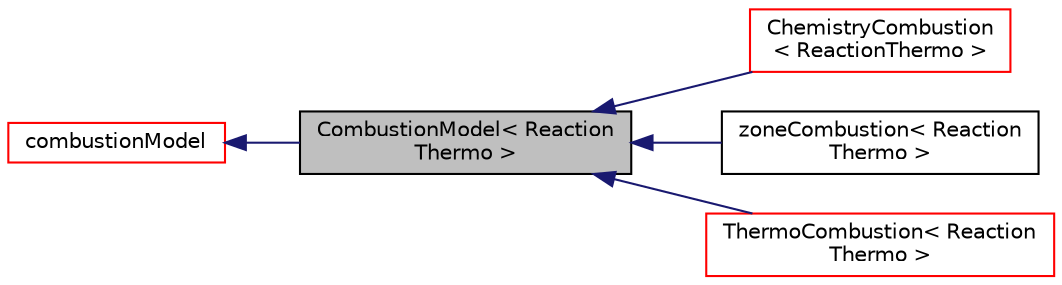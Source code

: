 digraph "CombustionModel&lt; ReactionThermo &gt;"
{
  bgcolor="transparent";
  edge [fontname="Helvetica",fontsize="10",labelfontname="Helvetica",labelfontsize="10"];
  node [fontname="Helvetica",fontsize="10",shape=record];
  rankdir="LR";
  Node1 [label="CombustionModel\< Reaction\lThermo \>",height=0.2,width=0.4,color="black", fillcolor="grey75", style="filled" fontcolor="black"];
  Node2 -> Node1 [dir="back",color="midnightblue",fontsize="10",style="solid",fontname="Helvetica"];
  Node2 [label="combustionModel",height=0.2,width=0.4,color="red",URL="$classFoam_1_1combustionModel.html",tooltip="Base class for combustion models. "];
  Node1 -> Node3 [dir="back",color="midnightblue",fontsize="10",style="solid",fontname="Helvetica"];
  Node3 [label="ChemistryCombustion\l\< ReactionThermo \>",height=0.2,width=0.4,color="red",URL="$classFoam_1_1ChemistryCombustion.html",tooltip="Chemistry model wrapper for combustion models. "];
  Node1 -> Node4 [dir="back",color="midnightblue",fontsize="10",style="solid",fontname="Helvetica"];
  Node4 [label="zoneCombustion\< Reaction\lThermo \>",height=0.2,width=0.4,color="black",URL="$classFoam_1_1combustionModels_1_1zoneCombustion.html",tooltip="Zone-filtered combustion model. "];
  Node1 -> Node5 [dir="back",color="midnightblue",fontsize="10",style="solid",fontname="Helvetica"];
  Node5 [label="ThermoCombustion\< Reaction\lThermo \>",height=0.2,width=0.4,color="red",URL="$classFoam_1_1ThermoCombustion.html",tooltip="Thermo model wrapper for combustion models. "];
}
